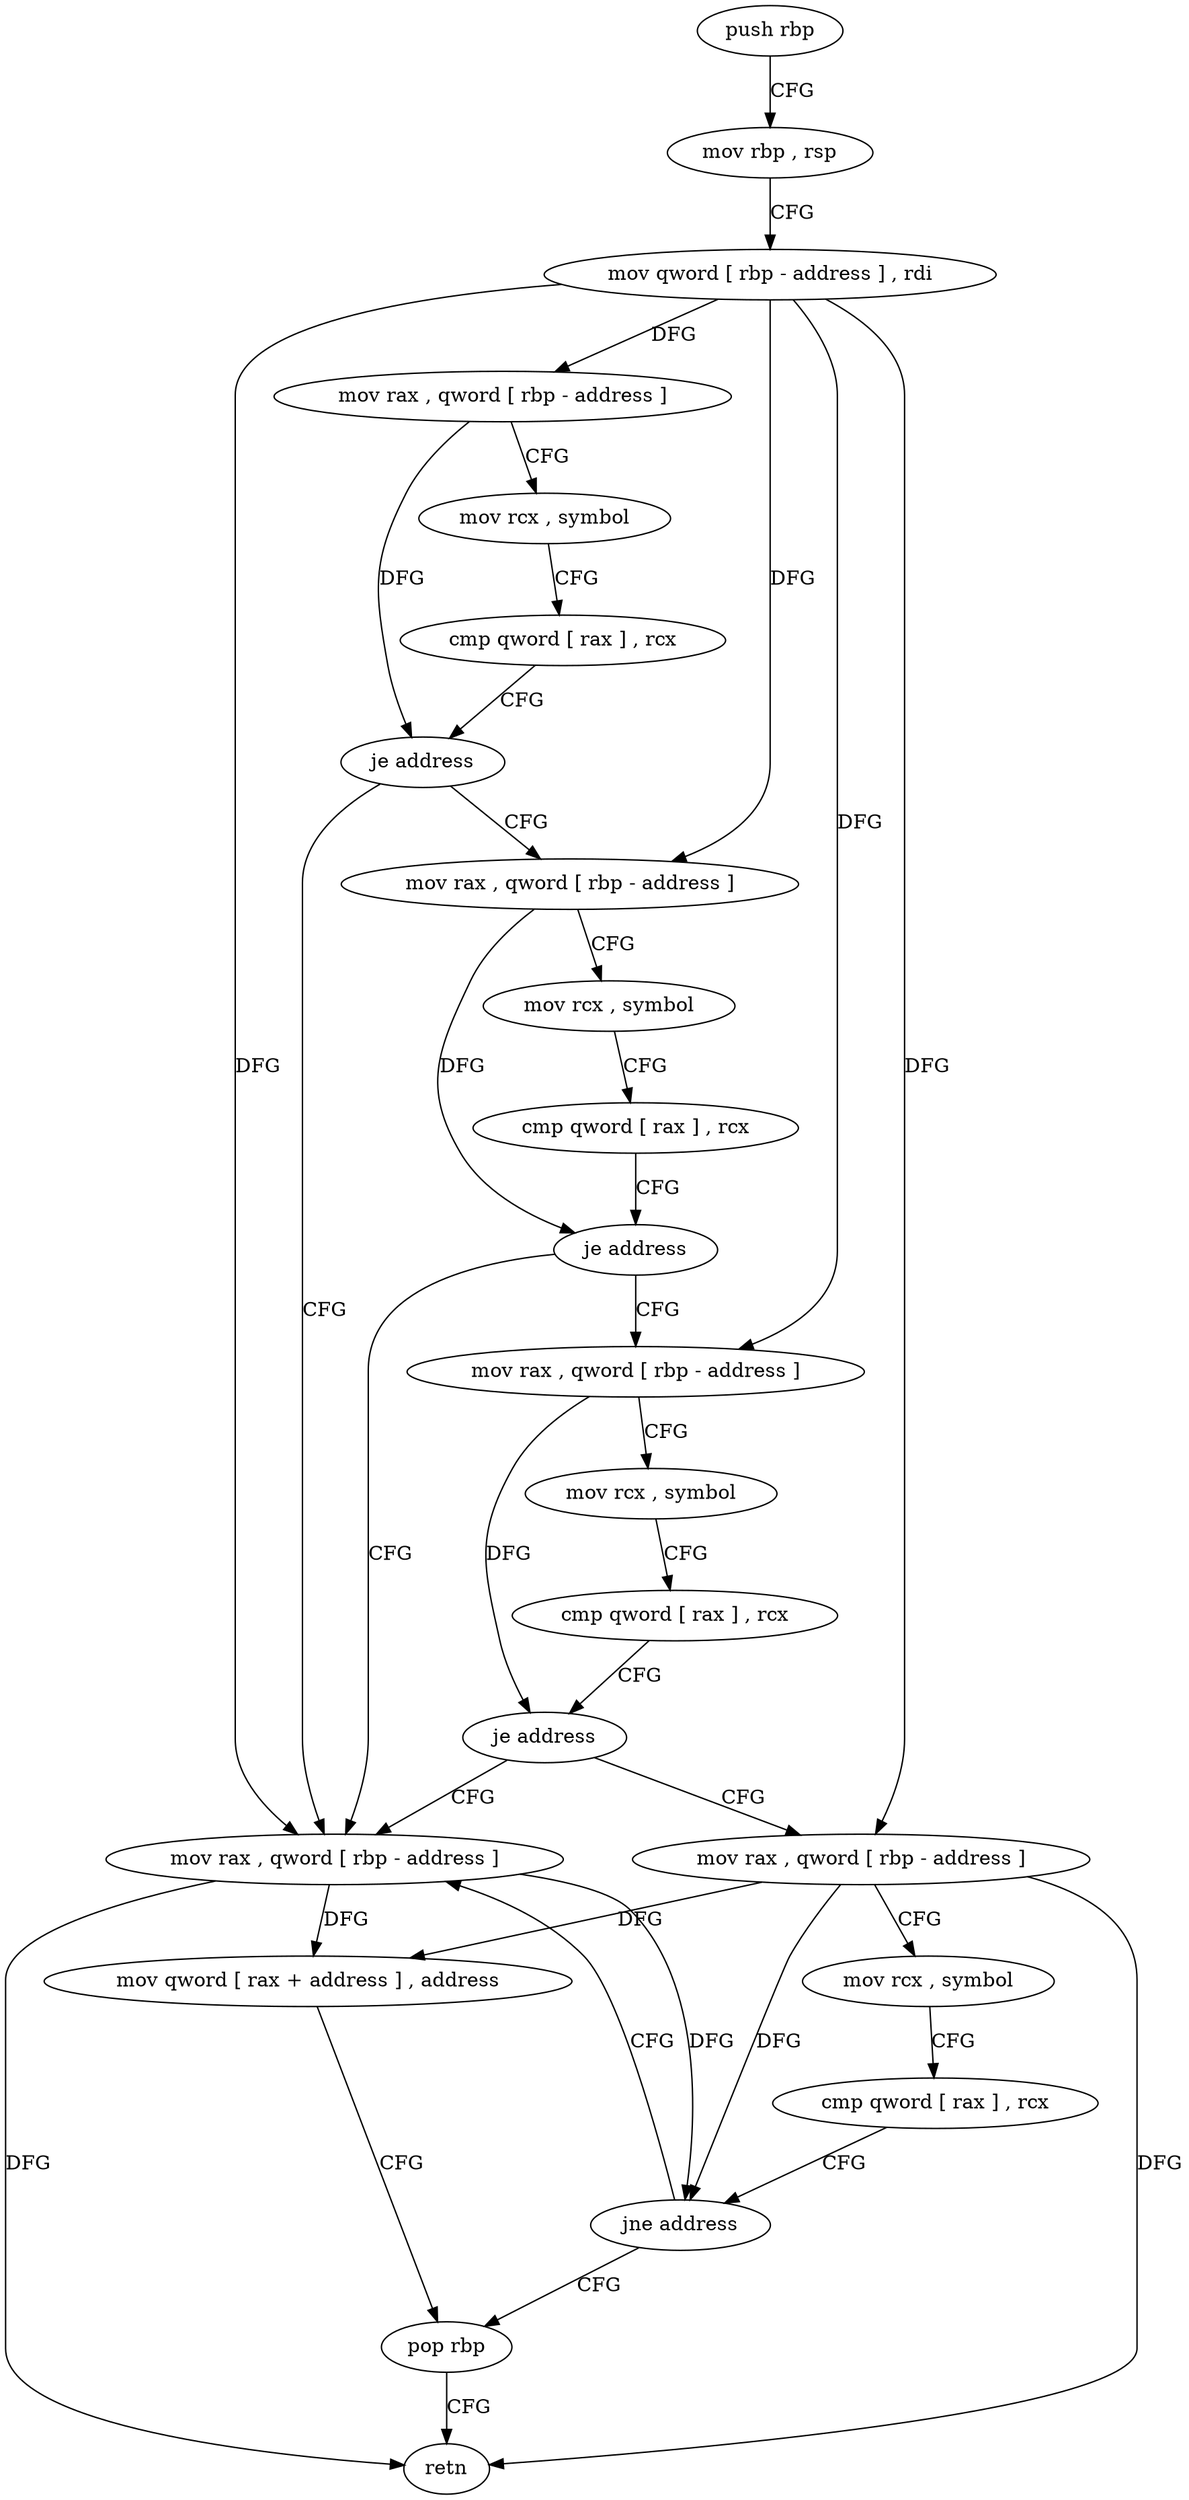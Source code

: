 digraph "func" {
"4244368" [label = "push rbp" ]
"4244369" [label = "mov rbp , rsp" ]
"4244372" [label = "mov qword [ rbp - address ] , rdi" ]
"4244376" [label = "mov rax , qword [ rbp - address ]" ]
"4244380" [label = "mov rcx , symbol" ]
"4244390" [label = "cmp qword [ rax ] , rcx" ]
"4244393" [label = "je address" ]
"4244468" [label = "mov rax , qword [ rbp - address ]" ]
"4244399" [label = "mov rax , qword [ rbp - address ]" ]
"4244472" [label = "mov qword [ rax + address ] , address" ]
"4244480" [label = "pop rbp" ]
"4244403" [label = "mov rcx , symbol" ]
"4244413" [label = "cmp qword [ rax ] , rcx" ]
"4244416" [label = "je address" ]
"4244422" [label = "mov rax , qword [ rbp - address ]" ]
"4244426" [label = "mov rcx , symbol" ]
"4244436" [label = "cmp qword [ rax ] , rcx" ]
"4244439" [label = "je address" ]
"4244445" [label = "mov rax , qword [ rbp - address ]" ]
"4244449" [label = "mov rcx , symbol" ]
"4244459" [label = "cmp qword [ rax ] , rcx" ]
"4244462" [label = "jne address" ]
"4244481" [label = "retn" ]
"4244368" -> "4244369" [ label = "CFG" ]
"4244369" -> "4244372" [ label = "CFG" ]
"4244372" -> "4244376" [ label = "DFG" ]
"4244372" -> "4244468" [ label = "DFG" ]
"4244372" -> "4244399" [ label = "DFG" ]
"4244372" -> "4244422" [ label = "DFG" ]
"4244372" -> "4244445" [ label = "DFG" ]
"4244376" -> "4244380" [ label = "CFG" ]
"4244376" -> "4244393" [ label = "DFG" ]
"4244380" -> "4244390" [ label = "CFG" ]
"4244390" -> "4244393" [ label = "CFG" ]
"4244393" -> "4244468" [ label = "CFG" ]
"4244393" -> "4244399" [ label = "CFG" ]
"4244468" -> "4244472" [ label = "DFG" ]
"4244468" -> "4244481" [ label = "DFG" ]
"4244468" -> "4244462" [ label = "DFG" ]
"4244399" -> "4244403" [ label = "CFG" ]
"4244399" -> "4244416" [ label = "DFG" ]
"4244472" -> "4244480" [ label = "CFG" ]
"4244480" -> "4244481" [ label = "CFG" ]
"4244403" -> "4244413" [ label = "CFG" ]
"4244413" -> "4244416" [ label = "CFG" ]
"4244416" -> "4244468" [ label = "CFG" ]
"4244416" -> "4244422" [ label = "CFG" ]
"4244422" -> "4244426" [ label = "CFG" ]
"4244422" -> "4244439" [ label = "DFG" ]
"4244426" -> "4244436" [ label = "CFG" ]
"4244436" -> "4244439" [ label = "CFG" ]
"4244439" -> "4244468" [ label = "CFG" ]
"4244439" -> "4244445" [ label = "CFG" ]
"4244445" -> "4244449" [ label = "CFG" ]
"4244445" -> "4244472" [ label = "DFG" ]
"4244445" -> "4244481" [ label = "DFG" ]
"4244445" -> "4244462" [ label = "DFG" ]
"4244449" -> "4244459" [ label = "CFG" ]
"4244459" -> "4244462" [ label = "CFG" ]
"4244462" -> "4244480" [ label = "CFG" ]
"4244462" -> "4244468" [ label = "CFG" ]
}
